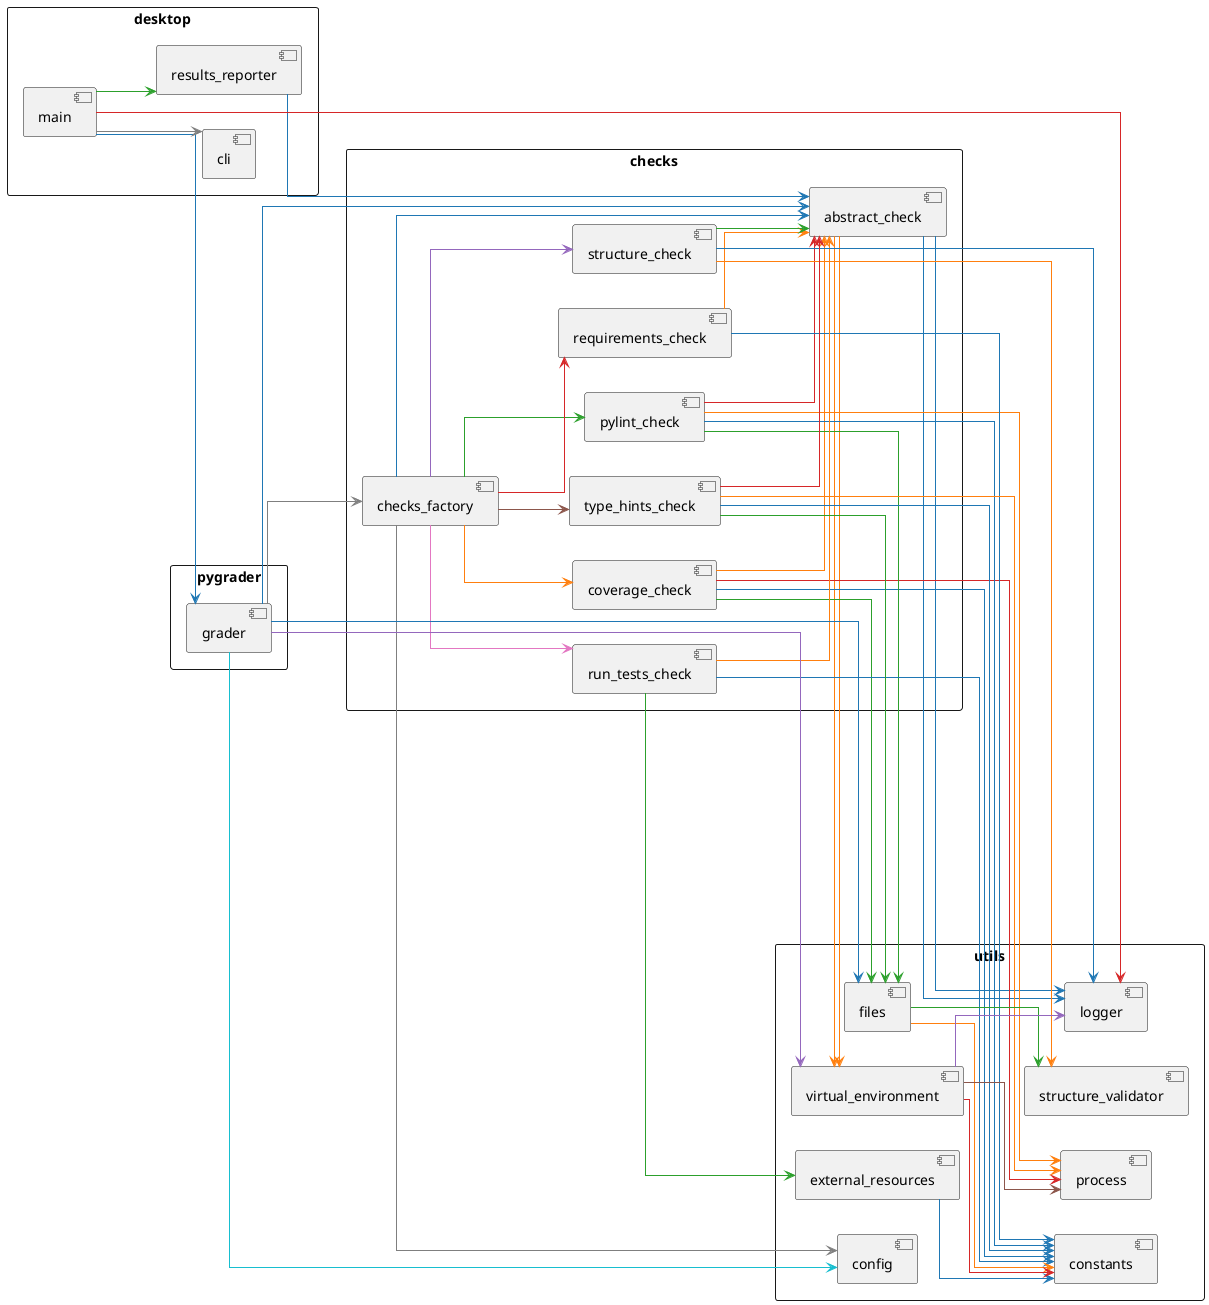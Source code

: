 @startuml

' ==============================
' Global style settings
' ==============================
' skinparam ranksep 140
' skinparam nodesep 120
skinparam packageStyle rectangle
skinparam linetype ortho
skinparam class {
    BackgroundColor White
    BorderColor Black
}
left to right direction

' ==============================
' Layer 1: Checks
' ==============================

package "checks" {
    ["abstract_check"]
    ["checks_factory"]
    ["coverage_check"]
    ["pylint_check"]
    ["requirements_check"]
    ["run_tests_check"]
    ["structure_check"]
    ["type_hints_check"]
}


' ==============================
' Layer 2: Utils
' ==============================
package "utils" {
    ["logger"]
    ["process"]
    ["files"]
    ["structure_validator"]
    ["external_resources"]
    ["virtual_environment"]
    ["config"]
    ["constants"]
}

' ==============================
' Layer 3: PyGrader
' ==============================

package "desktop" {
    ["main"]
    ["cli"]
    ["results_reporter"]
}

package "pygrader" {
    ["grader"]
}


' ==============================
' Dependencies (each arrow unique color per source)
' Palette used: #1f77b4, #ff7f0e, #2ca02c, #d62728, #9467bd, #8c564b, #e377c2, #7f7f7f, #bcbd22, #17becf
' ==============================

["abstract_check"] -[#1f77b4]-> ["logger"]
["abstract_check"] -[#ff7f0e]-> ["virtual_environment"]

' --- Checks Factory arrows
["checks_factory"] -[#1f77b4]-> ["abstract_check"]
["checks_factory"] -[#ff7f0e]-> ["coverage_check"]
["checks_factory"] -[#2ca02c]-> ["pylint_check"]
["checks_factory"] -[#d62728]-> ["requirements_check"]
["checks_factory"] -[#9467bd]-> ["structure_check"]
["checks_factory"] -[#8c564b]-> ["type_hints_check"]
["checks_factory"] -[#e377c2]-> ["run_tests_check"]
["checks_factory"] -[#7f7f7f]-> ["config"]

' --- Coverage Check arrows
["coverage_check"] -[#1f77b4]-> ["constants"]
["coverage_check"] -[#ff7f0e]-> ["abstract_check"]
["coverage_check"] -[#2ca02c]-> ["files"]
["coverage_check"] -[#d62728]-> ["process"]

' --- Pylint Check arrows
["pylint_check"] -[#1f77b4]-> ["constants"]
["pylint_check"] -[#ff7f0e]-> ["process"]
["pylint_check"] -[#2ca02c]-> ["files"]
["pylint_check"] -[#d62728]-> ["abstract_check"]

' --- Requirements Check arrows
["requirements_check"] -[#1f77b4]-> ["constants"]
["requirements_check"] -[#ff7f0e]-> ["abstract_check"]

' --- process Tests Check arrows
["run_tests_check"] -[#1f77b4]-> ["constants"]
["run_tests_check"] -[#ff7f0e]-> ["abstract_check"]
["run_tests_check"] -[#2ca02c]-> ["external_resources"]

' --- Structure Check arrows
["structure_check"] -[#1f77b4]-> ["logger"]
["structure_check"] -[#ff7f0e]-> ["structure_validator"]
["structure_check"] -[#2ca02c]-> ["abstract_check"]

' --- Type Hints Check arrows
["type_hints_check"] -[#1f77b4]-> ["constants"]
["type_hints_check"] -[#ff7f0e]-> ["process"]
["type_hints_check"] -[#2ca02c]-> ["files"]
["type_hints_check"] -[#d62728]-> ["abstract_check"]

' --- Abstract Check arrows
["abstract_check"] -[#1f77b4]-> ["logger"]
["abstract_check"] -[#ff7f0e]-> ["virtual_environment"]

' --- Utils arrows
["external_resources"] -[#1f77b4]-> ["constants"]

["files"] -[#ff7f0e]-> ["constants"]
["files"] -[#2ca02c]-> ["structure_validator"]

["virtual_environment"] -[#d62728]-> ["constants"]
["virtual_environment"] -[#9467bd]-> ["logger"]
["virtual_environment"] -[#8c564b]-> ["process"]

' --- Results Reporter arrows
["results_reporter"] -[#1f77b4]-> ["abstract_check"]

' --- PyGrader arrows
["grader"] -[#1f77b4]-> ["abstract_check"]
["grader"] -[#7f7f7f]-> ["checks_factory"]
["grader"] -[#17becf]-> ["config"]
["grader"] -[#1f77b4]-> ["files"]
["grader"] -[#9467bd]-> ["virtual_environment"]

["main"] -[#1f77b4]-> ["grader"]
["main"] -[#7f7f7f]-> ["cli"]
["main"] -[#d62728]-> ["logger"]
["main"] -[#2ca02c]-> ["results_reporter"]

@enduml
